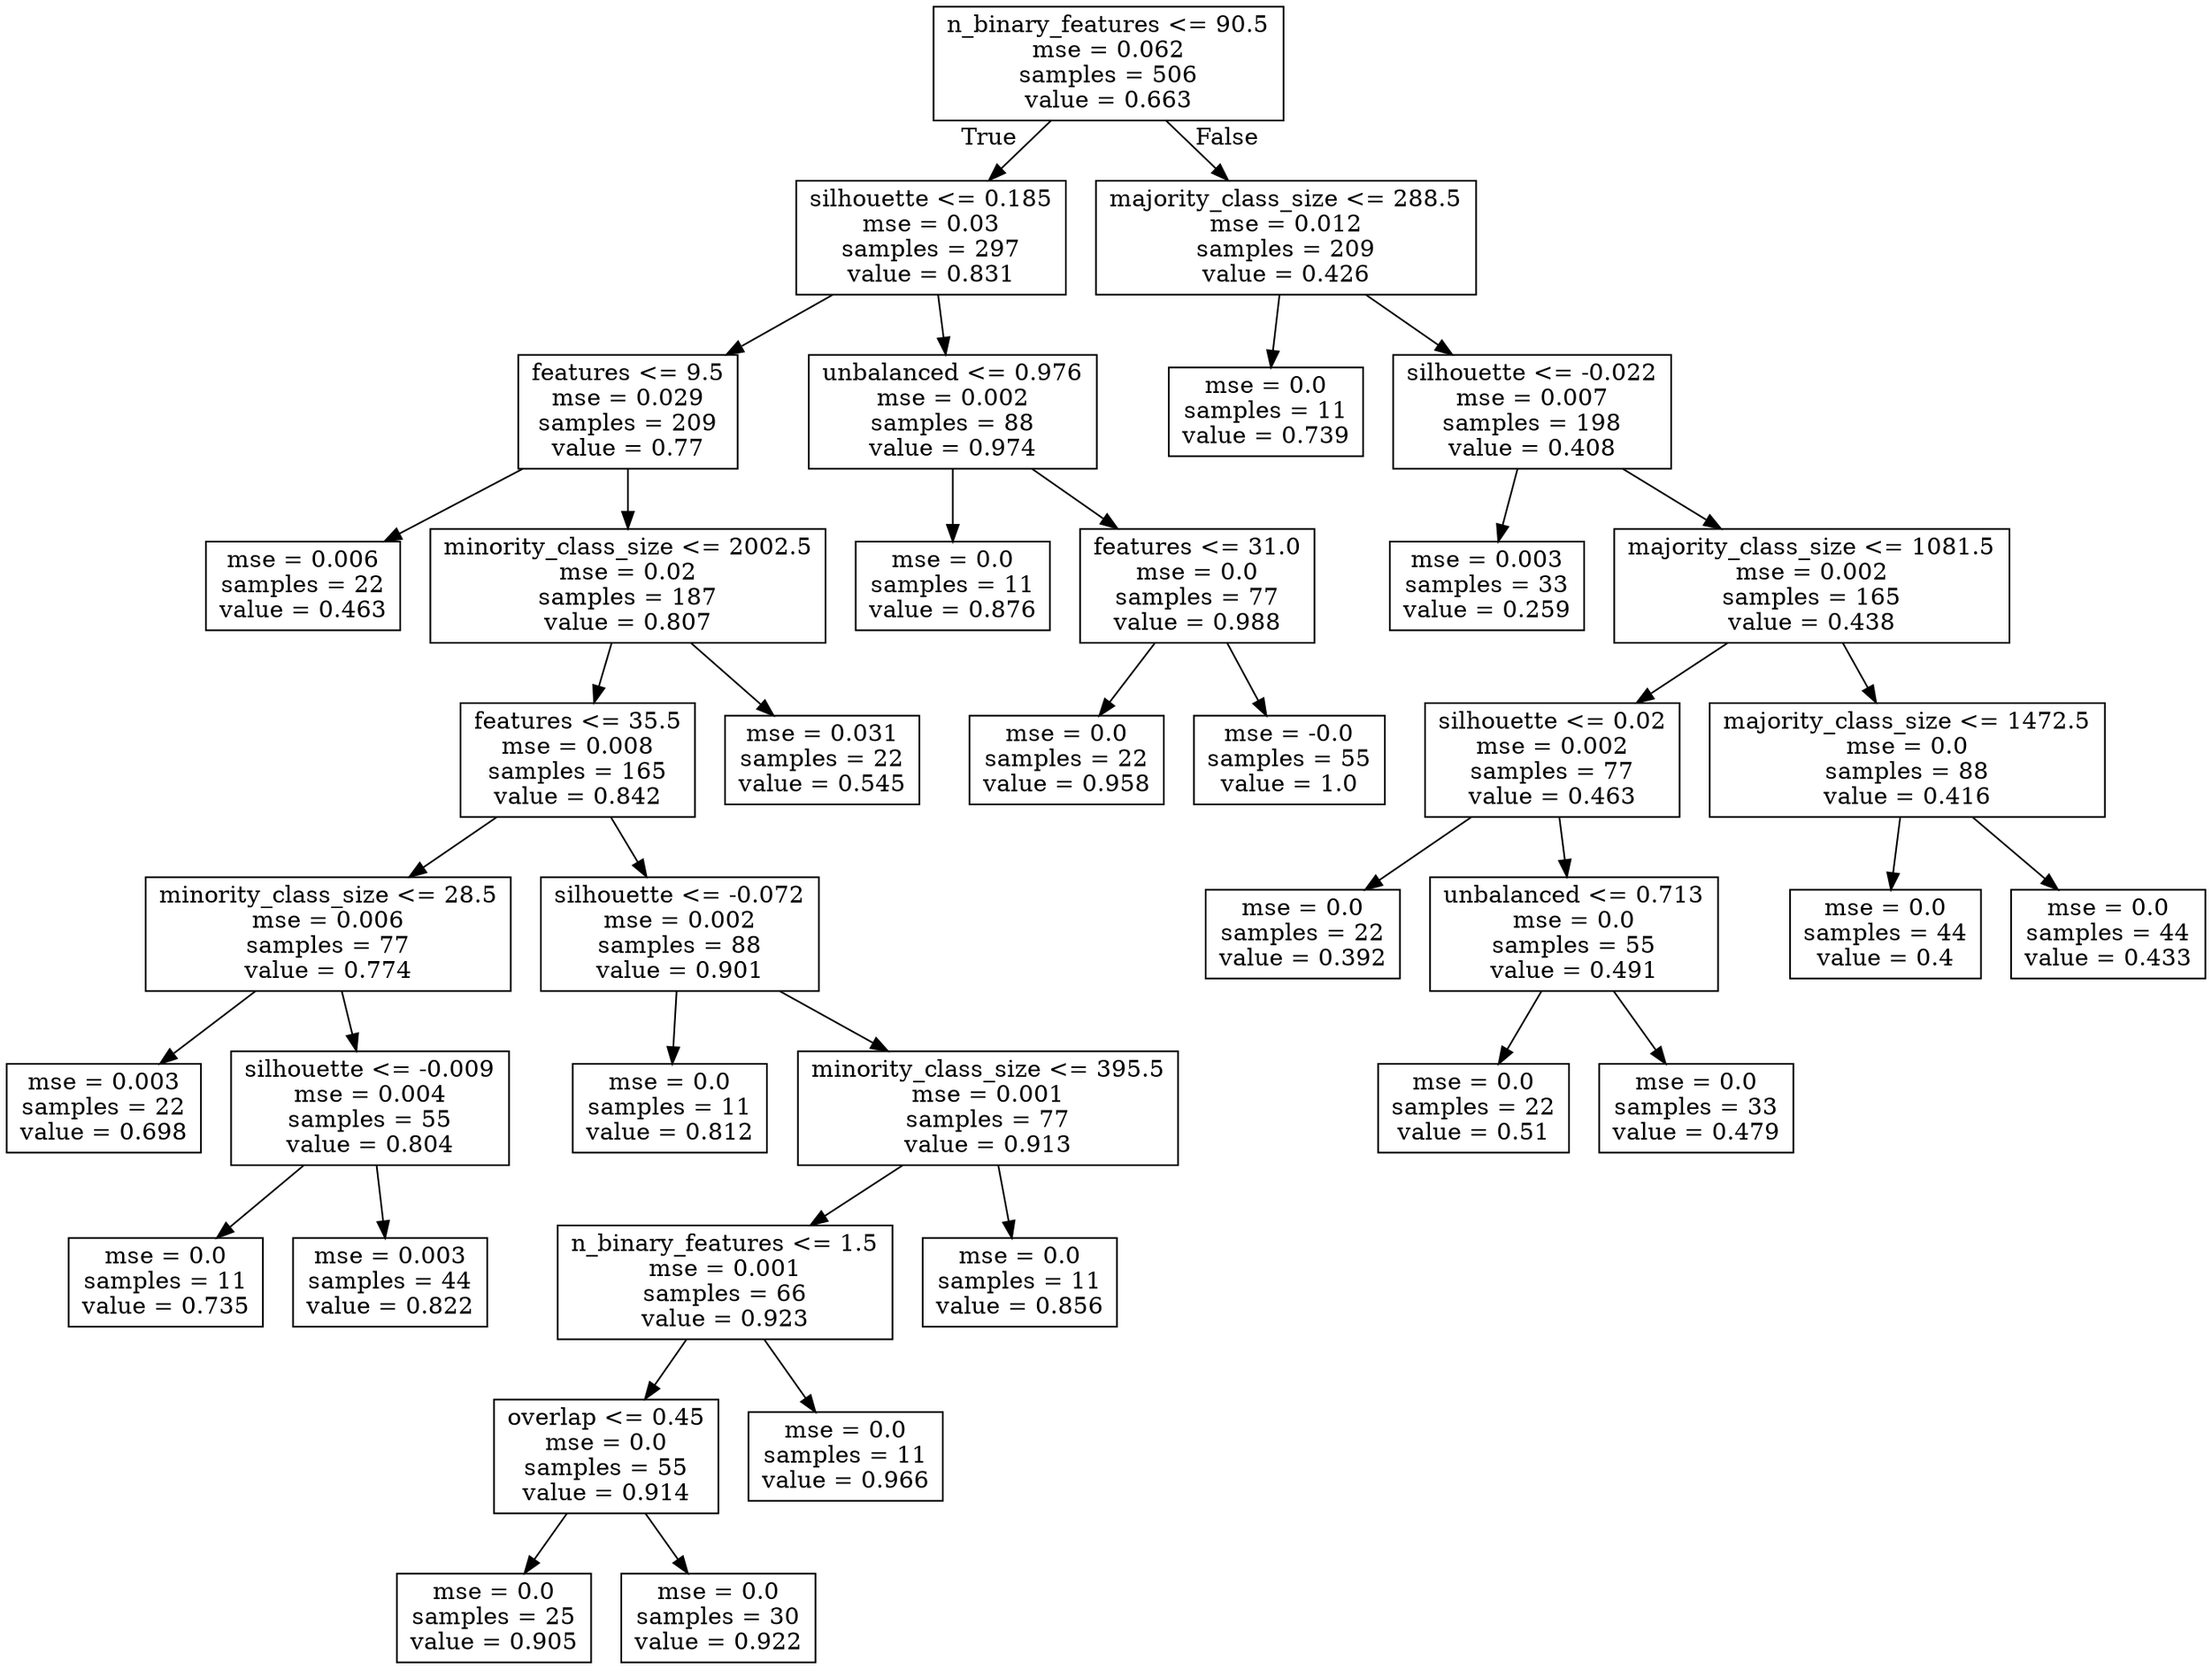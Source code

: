 digraph Tree {
node [shape=box] ;
0 [label="n_binary_features <= 90.5\nmse = 0.062\nsamples = 506\nvalue = 0.663"] ;
1 [label="silhouette <= 0.185\nmse = 0.03\nsamples = 297\nvalue = 0.831"] ;
0 -> 1 [labeldistance=2.5, labelangle=45, headlabel="True"] ;
2 [label="features <= 9.5\nmse = 0.029\nsamples = 209\nvalue = 0.77"] ;
1 -> 2 ;
3 [label="mse = 0.006\nsamples = 22\nvalue = 0.463"] ;
2 -> 3 ;
4 [label="minority_class_size <= 2002.5\nmse = 0.02\nsamples = 187\nvalue = 0.807"] ;
2 -> 4 ;
5 [label="features <= 35.5\nmse = 0.008\nsamples = 165\nvalue = 0.842"] ;
4 -> 5 ;
6 [label="minority_class_size <= 28.5\nmse = 0.006\nsamples = 77\nvalue = 0.774"] ;
5 -> 6 ;
7 [label="mse = 0.003\nsamples = 22\nvalue = 0.698"] ;
6 -> 7 ;
8 [label="silhouette <= -0.009\nmse = 0.004\nsamples = 55\nvalue = 0.804"] ;
6 -> 8 ;
9 [label="mse = 0.0\nsamples = 11\nvalue = 0.735"] ;
8 -> 9 ;
10 [label="mse = 0.003\nsamples = 44\nvalue = 0.822"] ;
8 -> 10 ;
11 [label="silhouette <= -0.072\nmse = 0.002\nsamples = 88\nvalue = 0.901"] ;
5 -> 11 ;
12 [label="mse = 0.0\nsamples = 11\nvalue = 0.812"] ;
11 -> 12 ;
13 [label="minority_class_size <= 395.5\nmse = 0.001\nsamples = 77\nvalue = 0.913"] ;
11 -> 13 ;
14 [label="n_binary_features <= 1.5\nmse = 0.001\nsamples = 66\nvalue = 0.923"] ;
13 -> 14 ;
15 [label="overlap <= 0.45\nmse = 0.0\nsamples = 55\nvalue = 0.914"] ;
14 -> 15 ;
16 [label="mse = 0.0\nsamples = 25\nvalue = 0.905"] ;
15 -> 16 ;
17 [label="mse = 0.0\nsamples = 30\nvalue = 0.922"] ;
15 -> 17 ;
18 [label="mse = 0.0\nsamples = 11\nvalue = 0.966"] ;
14 -> 18 ;
19 [label="mse = 0.0\nsamples = 11\nvalue = 0.856"] ;
13 -> 19 ;
20 [label="mse = 0.031\nsamples = 22\nvalue = 0.545"] ;
4 -> 20 ;
21 [label="unbalanced <= 0.976\nmse = 0.002\nsamples = 88\nvalue = 0.974"] ;
1 -> 21 ;
22 [label="mse = 0.0\nsamples = 11\nvalue = 0.876"] ;
21 -> 22 ;
23 [label="features <= 31.0\nmse = 0.0\nsamples = 77\nvalue = 0.988"] ;
21 -> 23 ;
24 [label="mse = 0.0\nsamples = 22\nvalue = 0.958"] ;
23 -> 24 ;
25 [label="mse = -0.0\nsamples = 55\nvalue = 1.0"] ;
23 -> 25 ;
26 [label="majority_class_size <= 288.5\nmse = 0.012\nsamples = 209\nvalue = 0.426"] ;
0 -> 26 [labeldistance=2.5, labelangle=-45, headlabel="False"] ;
27 [label="mse = 0.0\nsamples = 11\nvalue = 0.739"] ;
26 -> 27 ;
28 [label="silhouette <= -0.022\nmse = 0.007\nsamples = 198\nvalue = 0.408"] ;
26 -> 28 ;
29 [label="mse = 0.003\nsamples = 33\nvalue = 0.259"] ;
28 -> 29 ;
30 [label="majority_class_size <= 1081.5\nmse = 0.002\nsamples = 165\nvalue = 0.438"] ;
28 -> 30 ;
31 [label="silhouette <= 0.02\nmse = 0.002\nsamples = 77\nvalue = 0.463"] ;
30 -> 31 ;
32 [label="mse = 0.0\nsamples = 22\nvalue = 0.392"] ;
31 -> 32 ;
33 [label="unbalanced <= 0.713\nmse = 0.0\nsamples = 55\nvalue = 0.491"] ;
31 -> 33 ;
34 [label="mse = 0.0\nsamples = 22\nvalue = 0.51"] ;
33 -> 34 ;
35 [label="mse = 0.0\nsamples = 33\nvalue = 0.479"] ;
33 -> 35 ;
36 [label="majority_class_size <= 1472.5\nmse = 0.0\nsamples = 88\nvalue = 0.416"] ;
30 -> 36 ;
37 [label="mse = 0.0\nsamples = 44\nvalue = 0.4"] ;
36 -> 37 ;
38 [label="mse = 0.0\nsamples = 44\nvalue = 0.433"] ;
36 -> 38 ;
}